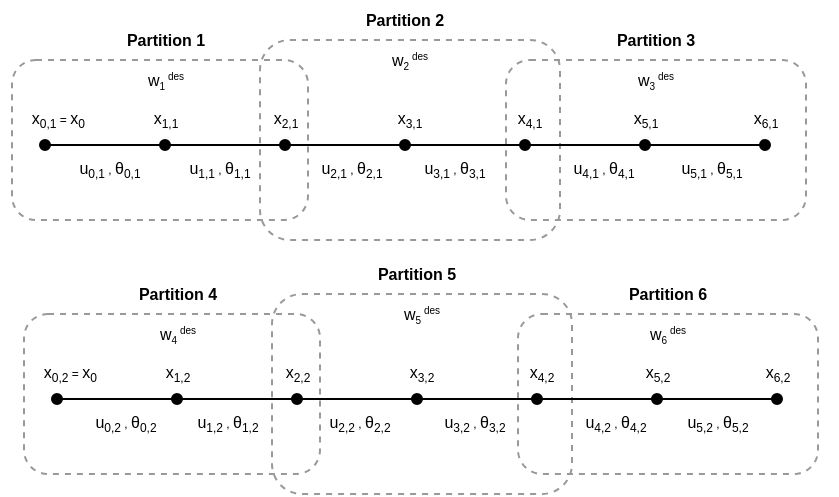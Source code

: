 <mxfile version="13.7.9" type="device"><diagram id="UR9ht8Vmbc4zCBqUrwzg" name="Page-1"><mxGraphModel dx="825" dy="473" grid="1" gridSize="10" guides="1" tooltips="1" connect="1" arrows="1" fold="1" page="1" pageScale="1" pageWidth="850" pageHeight="1100" math="0" shadow="0"><root><mxCell id="0"/><mxCell id="1" parent="0"/><mxCell id="Comk2WLAJjAw00Tv8fBS-38" value="" style="rounded=1;whiteSpace=wrap;html=1;fontSize=6;fillColor=none;strokeWidth=1;dashed=1;strokeColor=#999999;" vertex="1" parent="1"><mxGeometry x="473" y="160" width="150" height="80" as="geometry"/></mxCell><mxCell id="Comk2WLAJjAw00Tv8fBS-37" value="" style="rounded=1;whiteSpace=wrap;html=1;fontSize=6;fillColor=none;strokeWidth=1;dashed=1;strokeColor=#999999;" vertex="1" parent="1"><mxGeometry x="350" y="150" width="150" height="100" as="geometry"/></mxCell><mxCell id="Comk2WLAJjAw00Tv8fBS-36" value="" style="rounded=1;whiteSpace=wrap;html=1;fontSize=6;fillColor=none;strokeWidth=1;dashed=1;strokeColor=#999999;" vertex="1" parent="1"><mxGeometry x="226" y="160" width="148" height="80" as="geometry"/></mxCell><mxCell id="Comk2WLAJjAw00Tv8fBS-2" value="" style="ellipse;whiteSpace=wrap;html=1;aspect=fixed;fillColor=#000000;" vertex="1" parent="1"><mxGeometry x="240" y="200" width="5" height="5" as="geometry"/></mxCell><mxCell id="Comk2WLAJjAw00Tv8fBS-8" value="" style="ellipse;whiteSpace=wrap;html=1;aspect=fixed;fillColor=#000000;" vertex="1" parent="1"><mxGeometry x="360" y="200" width="5" height="5" as="geometry"/></mxCell><mxCell id="Comk2WLAJjAw00Tv8fBS-9" value="" style="endArrow=none;html=1;" edge="1" parent="1" source="Comk2WLAJjAw00Tv8fBS-10" target="Comk2WLAJjAw00Tv8fBS-8"><mxGeometry width="50" height="50" relative="1" as="geometry"><mxPoint x="245.0" y="202.496" as="sourcePoint"/><mxPoint x="480" y="202" as="targetPoint"/></mxGeometry></mxCell><mxCell id="Comk2WLAJjAw00Tv8fBS-10" value="" style="ellipse;whiteSpace=wrap;html=1;aspect=fixed;fillColor=#000000;" vertex="1" parent="1"><mxGeometry x="300" y="200" width="5" height="5" as="geometry"/></mxCell><mxCell id="Comk2WLAJjAw00Tv8fBS-11" value="" style="endArrow=none;html=1;" edge="1" parent="1" source="Comk2WLAJjAw00Tv8fBS-2" target="Comk2WLAJjAw00Tv8fBS-10"><mxGeometry width="50" height="50" relative="1" as="geometry"><mxPoint x="245" y="202.5" as="sourcePoint"/><mxPoint x="320" y="202.5" as="targetPoint"/></mxGeometry></mxCell><mxCell id="Comk2WLAJjAw00Tv8fBS-13" value="" style="ellipse;whiteSpace=wrap;html=1;aspect=fixed;fillColor=#000000;" vertex="1" parent="1"><mxGeometry x="420" y="200" width="5" height="5" as="geometry"/></mxCell><mxCell id="Comk2WLAJjAw00Tv8fBS-14" value="" style="endArrow=none;html=1;" edge="1" parent="1" source="Comk2WLAJjAw00Tv8fBS-8" target="Comk2WLAJjAw00Tv8fBS-13"><mxGeometry width="50" height="50" relative="1" as="geometry"><mxPoint x="365.0" y="202.493" as="sourcePoint"/><mxPoint x="480" y="202" as="targetPoint"/></mxGeometry></mxCell><mxCell id="Comk2WLAJjAw00Tv8fBS-15" value="" style="ellipse;whiteSpace=wrap;html=1;aspect=fixed;fillColor=#000000;" vertex="1" parent="1"><mxGeometry x="480" y="200" width="5" height="5" as="geometry"/></mxCell><mxCell id="Comk2WLAJjAw00Tv8fBS-16" value="" style="endArrow=none;html=1;" edge="1" parent="1" source="Comk2WLAJjAw00Tv8fBS-13" target="Comk2WLAJjAw00Tv8fBS-15"><mxGeometry width="50" height="50" relative="1" as="geometry"><mxPoint x="425.0" y="202.496" as="sourcePoint"/><mxPoint x="610" y="202" as="targetPoint"/></mxGeometry></mxCell><mxCell id="Comk2WLAJjAw00Tv8fBS-17" value="" style="ellipse;whiteSpace=wrap;html=1;aspect=fixed;fillColor=#000000;" vertex="1" parent="1"><mxGeometry x="540" y="200" width="5" height="5" as="geometry"/></mxCell><mxCell id="Comk2WLAJjAw00Tv8fBS-18" value="" style="endArrow=none;html=1;" edge="1" parent="1" source="Comk2WLAJjAw00Tv8fBS-15" target="Comk2WLAJjAw00Tv8fBS-17"><mxGeometry width="50" height="50" relative="1" as="geometry"><mxPoint x="485.0" y="202.495" as="sourcePoint"/><mxPoint x="610" y="202" as="targetPoint"/></mxGeometry></mxCell><mxCell id="Comk2WLAJjAw00Tv8fBS-19" value="" style="ellipse;whiteSpace=wrap;html=1;aspect=fixed;fillColor=#000000;" vertex="1" parent="1"><mxGeometry x="600" y="200" width="5" height="5" as="geometry"/></mxCell><mxCell id="Comk2WLAJjAw00Tv8fBS-20" value="" style="endArrow=none;html=1;" edge="1" parent="1" source="Comk2WLAJjAw00Tv8fBS-17" target="Comk2WLAJjAw00Tv8fBS-19"><mxGeometry width="50" height="50" relative="1" as="geometry"><mxPoint x="545.0" y="202.49" as="sourcePoint"/><mxPoint x="610" y="202" as="targetPoint"/></mxGeometry></mxCell><mxCell id="Comk2WLAJjAw00Tv8fBS-21" value="&lt;font style=&quot;font-size: 8px&quot;&gt;u&lt;/font&gt;&lt;sub style=&quot;font-size: 6px&quot;&gt;0,1&lt;/sub&gt;&lt;span style=&quot;font-size: 6px&quot;&gt;&amp;nbsp;&lt;/span&gt;&lt;span style=&quot;font-size: 6px&quot;&gt;,&amp;nbsp;&lt;/span&gt;&lt;span style=&quot;font-size: 8px&quot;&gt;θ&lt;/span&gt;&lt;sub&gt;&lt;font style=&quot;font-size: 6px&quot;&gt;0,1&lt;/font&gt;&lt;/sub&gt;" style="text;html=1;strokeColor=none;fillColor=none;align=center;verticalAlign=middle;whiteSpace=wrap;rounded=0;fontSize=6;" vertex="1" parent="1"><mxGeometry x="254.75" y="205" width="40" height="20" as="geometry"/></mxCell><mxCell id="Comk2WLAJjAw00Tv8fBS-22" value="&lt;font style=&quot;font-size: 8px&quot;&gt;x&lt;/font&gt;&lt;sub style=&quot;font-size: 6px&quot;&gt;0,1&amp;nbsp;&lt;/sub&gt;= &lt;font style=&quot;font-size: 8px&quot;&gt;x&lt;/font&gt;&lt;sub style=&quot;font-size: 6px&quot;&gt;0&lt;/sub&gt;&amp;nbsp;" style="text;html=1;strokeColor=none;fillColor=none;align=center;verticalAlign=middle;whiteSpace=wrap;rounded=0;fontSize=6;" vertex="1" parent="1"><mxGeometry x="220" y="180" width="60" height="20" as="geometry"/></mxCell><mxCell id="Comk2WLAJjAw00Tv8fBS-23" value="&lt;font style=&quot;font-size: 8px&quot;&gt;x&lt;/font&gt;&lt;sub style=&quot;font-size: 6px&quot;&gt;2,1&lt;/sub&gt;" style="text;html=1;strokeColor=none;fillColor=none;align=center;verticalAlign=middle;whiteSpace=wrap;rounded=0;fontSize=6;" vertex="1" parent="1"><mxGeometry x="332.5" y="180" width="60" height="20" as="geometry"/></mxCell><mxCell id="Comk2WLAJjAw00Tv8fBS-24" value="&lt;font style=&quot;font-size: 8px&quot;&gt;x&lt;/font&gt;&lt;sub style=&quot;font-size: 6px&quot;&gt;3,1&lt;/sub&gt;" style="text;html=1;strokeColor=none;fillColor=none;align=center;verticalAlign=middle;whiteSpace=wrap;rounded=0;fontSize=6;" vertex="1" parent="1"><mxGeometry x="395" y="180" width="60" height="20" as="geometry"/></mxCell><mxCell id="Comk2WLAJjAw00Tv8fBS-25" value="&lt;font style=&quot;font-size: 8px&quot;&gt;x&lt;/font&gt;&lt;sub style=&quot;font-size: 6px&quot;&gt;4,1&lt;/sub&gt;" style="text;html=1;strokeColor=none;fillColor=none;align=center;verticalAlign=middle;whiteSpace=wrap;rounded=0;fontSize=6;" vertex="1" parent="1"><mxGeometry x="455" y="180" width="60" height="20" as="geometry"/></mxCell><mxCell id="Comk2WLAJjAw00Tv8fBS-26" value="&lt;font style=&quot;font-size: 8px&quot;&gt;x&lt;/font&gt;&lt;sub style=&quot;font-size: 6px&quot;&gt;5,1&lt;/sub&gt;" style="text;html=1;strokeColor=none;fillColor=none;align=center;verticalAlign=middle;whiteSpace=wrap;rounded=0;fontSize=6;" vertex="1" parent="1"><mxGeometry x="512.5" y="180" width="60" height="20" as="geometry"/></mxCell><mxCell id="Comk2WLAJjAw00Tv8fBS-27" value="&lt;font style=&quot;font-size: 8px&quot;&gt;x&lt;/font&gt;&lt;sub style=&quot;font-size: 6px&quot;&gt;6,1&lt;/sub&gt;" style="text;html=1;strokeColor=none;fillColor=none;align=center;verticalAlign=middle;whiteSpace=wrap;rounded=0;fontSize=6;" vertex="1" parent="1"><mxGeometry x="572.5" y="180" width="60" height="20" as="geometry"/></mxCell><mxCell id="Comk2WLAJjAw00Tv8fBS-28" value="&lt;font style=&quot;font-size: 8px&quot;&gt;x&lt;/font&gt;&lt;sub style=&quot;font-size: 6px&quot;&gt;1,1&lt;/sub&gt;" style="text;html=1;strokeColor=none;fillColor=none;align=center;verticalAlign=middle;whiteSpace=wrap;rounded=0;fontSize=6;" vertex="1" parent="1"><mxGeometry x="272.5" y="180" width="60" height="20" as="geometry"/></mxCell><mxCell id="Comk2WLAJjAw00Tv8fBS-31" value="&lt;font style=&quot;font-size: 8px&quot;&gt;u&lt;/font&gt;&lt;sub style=&quot;font-size: 6px&quot;&gt;1,1&lt;/sub&gt;&lt;span style=&quot;font-size: 6px&quot;&gt;&amp;nbsp;&lt;/span&gt;&lt;span style=&quot;font-size: 6px&quot;&gt;,&amp;nbsp;&lt;/span&gt;&lt;span style=&quot;font-size: 8px&quot;&gt;θ&lt;/span&gt;&lt;sub&gt;&lt;font style=&quot;font-size: 6px&quot;&gt;1,1&lt;/font&gt;&lt;/sub&gt;" style="text;html=1;strokeColor=none;fillColor=none;align=center;verticalAlign=middle;whiteSpace=wrap;rounded=0;fontSize=6;" vertex="1" parent="1"><mxGeometry x="311" y="205" width="37.5" height="20" as="geometry"/></mxCell><mxCell id="Comk2WLAJjAw00Tv8fBS-32" value="&lt;font style=&quot;font-size: 8px&quot;&gt;u&lt;/font&gt;&lt;sub style=&quot;font-size: 6px&quot;&gt;2,1&lt;/sub&gt;&lt;span style=&quot;font-size: 6px&quot;&gt;&amp;nbsp;&lt;/span&gt;&lt;span style=&quot;font-size: 6px&quot;&gt;,&amp;nbsp;&lt;/span&gt;&lt;span style=&quot;font-size: 8px&quot;&gt;θ&lt;/span&gt;&lt;sub&gt;&lt;font style=&quot;font-size: 6px&quot;&gt;2,1&lt;/font&gt;&lt;/sub&gt;" style="text;html=1;strokeColor=none;fillColor=none;align=center;verticalAlign=middle;whiteSpace=wrap;rounded=0;fontSize=6;" vertex="1" parent="1"><mxGeometry x="381.25" y="205" width="30" height="20" as="geometry"/></mxCell><mxCell id="Comk2WLAJjAw00Tv8fBS-33" value="&lt;font style=&quot;font-size: 8px&quot;&gt;u&lt;/font&gt;&lt;sub style=&quot;font-size: 6px&quot;&gt;3,1&lt;/sub&gt;&lt;span style=&quot;font-size: 6px&quot;&gt;&amp;nbsp;&lt;/span&gt;&lt;span style=&quot;font-size: 6px&quot;&gt;,&amp;nbsp;&lt;/span&gt;&lt;span style=&quot;font-size: 8px&quot;&gt;θ&lt;/span&gt;&lt;sub&gt;&lt;font style=&quot;font-size: 6px&quot;&gt;3,1&lt;/font&gt;&lt;/sub&gt;" style="text;html=1;strokeColor=none;fillColor=none;align=center;verticalAlign=middle;whiteSpace=wrap;rounded=0;fontSize=6;" vertex="1" parent="1"><mxGeometry x="431" y="205" width="33" height="20" as="geometry"/></mxCell><mxCell id="Comk2WLAJjAw00Tv8fBS-34" value="&lt;font style=&quot;font-size: 8px&quot;&gt;u&lt;/font&gt;&lt;sub style=&quot;font-size: 6px&quot;&gt;4,1&lt;/sub&gt;&lt;span style=&quot;font-size: 6px&quot;&gt;&amp;nbsp;&lt;/span&gt;&lt;span style=&quot;font-size: 6px&quot;&gt;,&amp;nbsp;&lt;/span&gt;&lt;span style=&quot;font-size: 8px&quot;&gt;θ&lt;/span&gt;&lt;sub&gt;&lt;font style=&quot;font-size: 6px&quot;&gt;4,1&lt;/font&gt;&lt;/sub&gt;" style="text;html=1;strokeColor=none;fillColor=none;align=center;verticalAlign=middle;whiteSpace=wrap;rounded=0;fontSize=6;" vertex="1" parent="1"><mxGeometry x="502" y="205" width="40" height="20" as="geometry"/></mxCell><mxCell id="Comk2WLAJjAw00Tv8fBS-35" value="&lt;font style=&quot;font-size: 8px&quot;&gt;u&lt;/font&gt;&lt;sub style=&quot;font-size: 6px&quot;&gt;5,1&lt;/sub&gt;&lt;span style=&quot;font-size: 6px&quot;&gt;&amp;nbsp;&lt;/span&gt;&lt;span style=&quot;font-size: 6px&quot;&gt;,&amp;nbsp;&lt;/span&gt;&lt;span style=&quot;font-size: 8px&quot;&gt;θ&lt;/span&gt;&lt;sub&gt;&lt;font style=&quot;font-size: 6px&quot;&gt;5,1&lt;/font&gt;&lt;/sub&gt;" style="text;html=1;strokeColor=none;fillColor=none;align=center;verticalAlign=middle;whiteSpace=wrap;rounded=0;fontSize=6;" vertex="1" parent="1"><mxGeometry x="555.75" y="205" width="40" height="20" as="geometry"/></mxCell><mxCell id="Comk2WLAJjAw00Tv8fBS-39" value="&lt;font style=&quot;font-size: 8px&quot;&gt;w&lt;/font&gt;&lt;font style=&quot;font-size: 6px&quot;&gt;&lt;sub&gt;2 &lt;/sub&gt;&lt;sup&gt;des&lt;/sup&gt;&lt;/font&gt;" style="text;html=1;strokeColor=none;fillColor=none;align=center;verticalAlign=middle;whiteSpace=wrap;rounded=0;fontSize=6;" vertex="1" parent="1"><mxGeometry x="411.25" y="150" width="27.5" height="20" as="geometry"/></mxCell><mxCell id="Comk2WLAJjAw00Tv8fBS-40" value="&lt;font style=&quot;font-size: 8px&quot;&gt;w&lt;/font&gt;&lt;font style=&quot;font-size: 6px&quot;&gt;&lt;sub&gt;1&amp;nbsp;&lt;/sub&gt;&lt;sup&gt;des&lt;/sup&gt;&lt;/font&gt;" style="text;html=1;strokeColor=none;fillColor=none;align=center;verticalAlign=middle;whiteSpace=wrap;rounded=0;fontSize=6;" vertex="1" parent="1"><mxGeometry x="288.75" y="160" width="27.5" height="20" as="geometry"/></mxCell><mxCell id="Comk2WLAJjAw00Tv8fBS-41" value="&lt;font style=&quot;font-size: 8px&quot;&gt;w&lt;/font&gt;&lt;font style=&quot;font-size: 6px&quot;&gt;&lt;sub&gt;3&amp;nbsp;&lt;/sub&gt;&lt;sup&gt;des&lt;/sup&gt;&lt;/font&gt;" style="text;html=1;strokeColor=none;fillColor=none;align=center;verticalAlign=middle;whiteSpace=wrap;rounded=0;fontSize=6;" vertex="1" parent="1"><mxGeometry x="534.25" y="160" width="27.5" height="20" as="geometry"/></mxCell><mxCell id="Comk2WLAJjAw00Tv8fBS-43" value="&lt;font style=&quot;font-size: 8px&quot;&gt;Partition 1&lt;/font&gt;" style="text;html=1;strokeColor=none;fillColor=none;align=center;verticalAlign=middle;whiteSpace=wrap;rounded=0;dashed=1;fontSize=6;fontStyle=1" vertex="1" parent="1"><mxGeometry x="277.5" y="140" width="50" height="20" as="geometry"/></mxCell><mxCell id="Comk2WLAJjAw00Tv8fBS-44" value="&lt;font style=&quot;font-size: 8px&quot;&gt;Partition 2&lt;/font&gt;" style="text;html=1;strokeColor=none;fillColor=none;align=center;verticalAlign=middle;whiteSpace=wrap;rounded=0;dashed=1;fontSize=6;fontStyle=1" vertex="1" parent="1"><mxGeometry x="400" y="130" width="45" height="20" as="geometry"/></mxCell><mxCell id="Comk2WLAJjAw00Tv8fBS-45" value="&lt;font style=&quot;font-size: 8px&quot;&gt;Partition 3&lt;/font&gt;" style="text;html=1;strokeColor=none;fillColor=none;align=center;verticalAlign=middle;whiteSpace=wrap;rounded=0;dashed=1;fontSize=6;fontStyle=1" vertex="1" parent="1"><mxGeometry x="524.25" y="140" width="47.5" height="20" as="geometry"/></mxCell><mxCell id="Comk2WLAJjAw00Tv8fBS-46" value="" style="rounded=1;whiteSpace=wrap;html=1;fontSize=6;fillColor=none;strokeWidth=1;dashed=1;strokeColor=#999999;" vertex="1" parent="1"><mxGeometry x="479" y="287" width="150" height="80" as="geometry"/></mxCell><mxCell id="Comk2WLAJjAw00Tv8fBS-47" value="" style="rounded=1;whiteSpace=wrap;html=1;fontSize=6;fillColor=none;strokeWidth=1;dashed=1;strokeColor=#999999;" vertex="1" parent="1"><mxGeometry x="356" y="277" width="150" height="100" as="geometry"/></mxCell><mxCell id="Comk2WLAJjAw00Tv8fBS-48" value="" style="rounded=1;whiteSpace=wrap;html=1;fontSize=6;fillColor=none;strokeWidth=1;dashed=1;strokeColor=#999999;" vertex="1" parent="1"><mxGeometry x="232" y="287" width="148" height="80" as="geometry"/></mxCell><mxCell id="Comk2WLAJjAw00Tv8fBS-49" value="" style="ellipse;whiteSpace=wrap;html=1;aspect=fixed;fillColor=#000000;" vertex="1" parent="1"><mxGeometry x="246" y="327" width="5" height="5" as="geometry"/></mxCell><mxCell id="Comk2WLAJjAw00Tv8fBS-50" value="" style="ellipse;whiteSpace=wrap;html=1;aspect=fixed;fillColor=#000000;" vertex="1" parent="1"><mxGeometry x="366" y="327" width="5" height="5" as="geometry"/></mxCell><mxCell id="Comk2WLAJjAw00Tv8fBS-51" value="" style="endArrow=none;html=1;" edge="1" parent="1" source="Comk2WLAJjAw00Tv8fBS-52" target="Comk2WLAJjAw00Tv8fBS-50"><mxGeometry width="50" height="50" relative="1" as="geometry"><mxPoint x="251.0" y="329.496" as="sourcePoint"/><mxPoint x="486" y="329" as="targetPoint"/></mxGeometry></mxCell><mxCell id="Comk2WLAJjAw00Tv8fBS-52" value="" style="ellipse;whiteSpace=wrap;html=1;aspect=fixed;fillColor=#000000;" vertex="1" parent="1"><mxGeometry x="306" y="327" width="5" height="5" as="geometry"/></mxCell><mxCell id="Comk2WLAJjAw00Tv8fBS-53" value="" style="endArrow=none;html=1;" edge="1" parent="1" source="Comk2WLAJjAw00Tv8fBS-49" target="Comk2WLAJjAw00Tv8fBS-52"><mxGeometry width="50" height="50" relative="1" as="geometry"><mxPoint x="251" y="329.5" as="sourcePoint"/><mxPoint x="326" y="329.5" as="targetPoint"/></mxGeometry></mxCell><mxCell id="Comk2WLAJjAw00Tv8fBS-54" value="" style="ellipse;whiteSpace=wrap;html=1;aspect=fixed;fillColor=#000000;" vertex="1" parent="1"><mxGeometry x="426" y="327" width="5" height="5" as="geometry"/></mxCell><mxCell id="Comk2WLAJjAw00Tv8fBS-55" value="" style="endArrow=none;html=1;" edge="1" parent="1" source="Comk2WLAJjAw00Tv8fBS-50" target="Comk2WLAJjAw00Tv8fBS-54"><mxGeometry width="50" height="50" relative="1" as="geometry"><mxPoint x="371.0" y="329.493" as="sourcePoint"/><mxPoint x="486" y="329" as="targetPoint"/></mxGeometry></mxCell><mxCell id="Comk2WLAJjAw00Tv8fBS-56" value="" style="ellipse;whiteSpace=wrap;html=1;aspect=fixed;fillColor=#000000;" vertex="1" parent="1"><mxGeometry x="486" y="327" width="5" height="5" as="geometry"/></mxCell><mxCell id="Comk2WLAJjAw00Tv8fBS-57" value="" style="endArrow=none;html=1;" edge="1" parent="1" source="Comk2WLAJjAw00Tv8fBS-54" target="Comk2WLAJjAw00Tv8fBS-56"><mxGeometry width="50" height="50" relative="1" as="geometry"><mxPoint x="431.0" y="329.496" as="sourcePoint"/><mxPoint x="616" y="329" as="targetPoint"/></mxGeometry></mxCell><mxCell id="Comk2WLAJjAw00Tv8fBS-58" value="" style="ellipse;whiteSpace=wrap;html=1;aspect=fixed;fillColor=#000000;" vertex="1" parent="1"><mxGeometry x="546" y="327" width="5" height="5" as="geometry"/></mxCell><mxCell id="Comk2WLAJjAw00Tv8fBS-59" value="" style="endArrow=none;html=1;" edge="1" parent="1" source="Comk2WLAJjAw00Tv8fBS-56" target="Comk2WLAJjAw00Tv8fBS-58"><mxGeometry width="50" height="50" relative="1" as="geometry"><mxPoint x="491.0" y="329.495" as="sourcePoint"/><mxPoint x="616" y="329" as="targetPoint"/></mxGeometry></mxCell><mxCell id="Comk2WLAJjAw00Tv8fBS-60" value="" style="ellipse;whiteSpace=wrap;html=1;aspect=fixed;fillColor=#000000;" vertex="1" parent="1"><mxGeometry x="606" y="327" width="5" height="5" as="geometry"/></mxCell><mxCell id="Comk2WLAJjAw00Tv8fBS-61" value="" style="endArrow=none;html=1;" edge="1" parent="1" source="Comk2WLAJjAw00Tv8fBS-58" target="Comk2WLAJjAw00Tv8fBS-60"><mxGeometry width="50" height="50" relative="1" as="geometry"><mxPoint x="551.0" y="329.49" as="sourcePoint"/><mxPoint x="616" y="329" as="targetPoint"/></mxGeometry></mxCell><mxCell id="Comk2WLAJjAw00Tv8fBS-62" value="&lt;font style=&quot;font-size: 8px&quot;&gt;u&lt;/font&gt;&lt;sub style=&quot;font-size: 6px&quot;&gt;0,2&lt;/sub&gt;&lt;span style=&quot;font-size: 6px&quot;&gt;&amp;nbsp;&lt;/span&gt;&lt;span style=&quot;font-size: 6px&quot;&gt;,&amp;nbsp;&lt;/span&gt;&lt;span style=&quot;font-size: 8px&quot;&gt;θ&lt;/span&gt;&lt;sub&gt;&lt;font style=&quot;font-size: 6px&quot;&gt;0,2&lt;/font&gt;&lt;/sub&gt;" style="text;html=1;strokeColor=none;fillColor=none;align=center;verticalAlign=middle;whiteSpace=wrap;rounded=0;fontSize=6;" vertex="1" parent="1"><mxGeometry x="266" y="332" width="34" height="20" as="geometry"/></mxCell><mxCell id="Comk2WLAJjAw00Tv8fBS-63" value="&lt;font style=&quot;font-size: 8px&quot;&gt;x&lt;/font&gt;&lt;sub style=&quot;font-size: 6px&quot;&gt;0,2&amp;nbsp;&lt;/sub&gt;= &lt;font style=&quot;font-size: 8px&quot;&gt;x&lt;/font&gt;&lt;sub style=&quot;font-size: 6px&quot;&gt;0&lt;/sub&gt;&amp;nbsp;" style="text;html=1;strokeColor=none;fillColor=none;align=center;verticalAlign=middle;whiteSpace=wrap;rounded=0;fontSize=6;" vertex="1" parent="1"><mxGeometry x="226" y="307" width="60" height="20" as="geometry"/></mxCell><mxCell id="Comk2WLAJjAw00Tv8fBS-64" value="&lt;font style=&quot;font-size: 8px&quot;&gt;x&lt;/font&gt;&lt;sub style=&quot;font-size: 6px&quot;&gt;2,2&lt;/sub&gt;" style="text;html=1;strokeColor=none;fillColor=none;align=center;verticalAlign=middle;whiteSpace=wrap;rounded=0;fontSize=6;" vertex="1" parent="1"><mxGeometry x="338.5" y="307" width="60" height="20" as="geometry"/></mxCell><mxCell id="Comk2WLAJjAw00Tv8fBS-65" value="&lt;font style=&quot;font-size: 8px&quot;&gt;x&lt;/font&gt;&lt;sub style=&quot;font-size: 6px&quot;&gt;3,2&lt;/sub&gt;" style="text;html=1;strokeColor=none;fillColor=none;align=center;verticalAlign=middle;whiteSpace=wrap;rounded=0;fontSize=6;" vertex="1" parent="1"><mxGeometry x="401" y="307" width="60" height="20" as="geometry"/></mxCell><mxCell id="Comk2WLAJjAw00Tv8fBS-66" value="&lt;font style=&quot;font-size: 8px&quot;&gt;x&lt;/font&gt;&lt;sub style=&quot;font-size: 6px&quot;&gt;4,2&lt;/sub&gt;" style="text;html=1;strokeColor=none;fillColor=none;align=center;verticalAlign=middle;whiteSpace=wrap;rounded=0;fontSize=6;" vertex="1" parent="1"><mxGeometry x="461" y="307" width="60" height="20" as="geometry"/></mxCell><mxCell id="Comk2WLAJjAw00Tv8fBS-67" value="&lt;font style=&quot;font-size: 8px&quot;&gt;x&lt;/font&gt;&lt;sub style=&quot;font-size: 6px&quot;&gt;5,2&lt;/sub&gt;" style="text;html=1;strokeColor=none;fillColor=none;align=center;verticalAlign=middle;whiteSpace=wrap;rounded=0;fontSize=6;" vertex="1" parent="1"><mxGeometry x="518.5" y="307" width="60" height="20" as="geometry"/></mxCell><mxCell id="Comk2WLAJjAw00Tv8fBS-68" value="&lt;font style=&quot;font-size: 8px&quot;&gt;x&lt;/font&gt;&lt;sub style=&quot;font-size: 6px&quot;&gt;6,2&lt;/sub&gt;" style="text;html=1;strokeColor=none;fillColor=none;align=center;verticalAlign=middle;whiteSpace=wrap;rounded=0;fontSize=6;" vertex="1" parent="1"><mxGeometry x="578.5" y="307" width="60" height="20" as="geometry"/></mxCell><mxCell id="Comk2WLAJjAw00Tv8fBS-69" value="&lt;font style=&quot;font-size: 8px&quot;&gt;x&lt;/font&gt;&lt;sub style=&quot;font-size: 6px&quot;&gt;1,2&lt;/sub&gt;" style="text;html=1;strokeColor=none;fillColor=none;align=center;verticalAlign=middle;whiteSpace=wrap;rounded=0;fontSize=6;" vertex="1" parent="1"><mxGeometry x="278.5" y="307" width="60" height="20" as="geometry"/></mxCell><mxCell id="Comk2WLAJjAw00Tv8fBS-70" value="&lt;font style=&quot;font-size: 8px&quot;&gt;u&lt;/font&gt;&lt;sub style=&quot;font-size: 6px&quot;&gt;1,2&lt;/sub&gt;&lt;span style=&quot;font-size: 6px&quot;&gt;&amp;nbsp;&lt;/span&gt;&lt;span style=&quot;font-size: 6px&quot;&gt;,&amp;nbsp;&lt;/span&gt;&lt;span style=&quot;font-size: 8px&quot;&gt;θ&lt;/span&gt;&lt;sub&gt;&lt;font style=&quot;font-size: 6px&quot;&gt;1,2&lt;/font&gt;&lt;/sub&gt;" style="text;html=1;strokeColor=none;fillColor=none;align=center;verticalAlign=middle;whiteSpace=wrap;rounded=0;fontSize=6;" vertex="1" parent="1"><mxGeometry x="312.5" y="332" width="41.5" height="20" as="geometry"/></mxCell><mxCell id="Comk2WLAJjAw00Tv8fBS-71" value="&lt;font style=&quot;font-size: 8px&quot;&gt;u&lt;/font&gt;&lt;sub style=&quot;font-size: 6px&quot;&gt;2,2&lt;/sub&gt;&lt;span style=&quot;font-size: 6px&quot;&gt;&amp;nbsp;&lt;/span&gt;&lt;span style=&quot;font-size: 6px&quot;&gt;,&amp;nbsp;&lt;/span&gt;&lt;span style=&quot;font-size: 8px&quot;&gt;θ&lt;/span&gt;&lt;sub&gt;&lt;font style=&quot;font-size: 6px&quot;&gt;2,2&lt;/font&gt;&lt;/sub&gt;" style="text;html=1;strokeColor=none;fillColor=none;align=center;verticalAlign=middle;whiteSpace=wrap;rounded=0;fontSize=6;" vertex="1" parent="1"><mxGeometry x="383.25" y="332" width="34" height="20" as="geometry"/></mxCell><mxCell id="Comk2WLAJjAw00Tv8fBS-72" value="&lt;font style=&quot;font-size: 8px&quot;&gt;u&lt;/font&gt;&lt;sub style=&quot;font-size: 6px&quot;&gt;3,2&lt;/sub&gt;&lt;span style=&quot;font-size: 6px&quot;&gt;&amp;nbsp;&lt;/span&gt;&lt;span style=&quot;font-size: 6px&quot;&gt;,&amp;nbsp;&lt;/span&gt;&lt;span style=&quot;font-size: 8px&quot;&gt;θ&lt;/span&gt;&lt;sub&gt;&lt;font style=&quot;font-size: 6px&quot;&gt;3,2&lt;/font&gt;&lt;/sub&gt;" style="text;html=1;strokeColor=none;fillColor=none;align=center;verticalAlign=middle;whiteSpace=wrap;rounded=0;fontSize=6;" vertex="1" parent="1"><mxGeometry x="438.75" y="332" width="37" height="20" as="geometry"/></mxCell><mxCell id="Comk2WLAJjAw00Tv8fBS-73" value="&lt;font style=&quot;font-size: 8px&quot;&gt;u&lt;/font&gt;&lt;sub style=&quot;font-size: 6px&quot;&gt;4,2&lt;/sub&gt;&lt;span style=&quot;font-size: 6px&quot;&gt;&amp;nbsp;&lt;/span&gt;&lt;span style=&quot;font-size: 6px&quot;&gt;,&amp;nbsp;&lt;/span&gt;&lt;span style=&quot;font-size: 8px&quot;&gt;θ&lt;/span&gt;&lt;sub&gt;&lt;font style=&quot;font-size: 6px&quot;&gt;4,2&lt;/font&gt;&lt;/sub&gt;" style="text;html=1;strokeColor=none;fillColor=none;align=center;verticalAlign=middle;whiteSpace=wrap;rounded=0;fontSize=6;" vertex="1" parent="1"><mxGeometry x="511" y="332" width="34" height="20" as="geometry"/></mxCell><mxCell id="Comk2WLAJjAw00Tv8fBS-74" value="&lt;font style=&quot;font-size: 8px&quot;&gt;u&lt;/font&gt;&lt;sub style=&quot;font-size: 6px&quot;&gt;5,2&lt;/sub&gt;&lt;span style=&quot;font-size: 6px&quot;&gt;&amp;nbsp;&lt;/span&gt;&lt;span style=&quot;font-size: 6px&quot;&gt;,&amp;nbsp;&lt;/span&gt;&lt;span style=&quot;font-size: 8px&quot;&gt;θ&lt;/span&gt;&lt;sub&gt;&lt;font style=&quot;font-size: 6px&quot;&gt;5,2&lt;/font&gt;&lt;/sub&gt;" style="text;html=1;strokeColor=none;fillColor=none;align=center;verticalAlign=middle;whiteSpace=wrap;rounded=0;fontSize=6;" vertex="1" parent="1"><mxGeometry x="561.75" y="332" width="34" height="20" as="geometry"/></mxCell><mxCell id="Comk2WLAJjAw00Tv8fBS-75" value="&lt;font style=&quot;font-size: 8px&quot;&gt;w&lt;/font&gt;&lt;font style=&quot;font-size: 6px&quot;&gt;&lt;sub&gt;5&amp;nbsp;&lt;/sub&gt;&lt;sup&gt;des&lt;/sup&gt;&lt;/font&gt;" style="text;html=1;strokeColor=none;fillColor=none;align=center;verticalAlign=middle;whiteSpace=wrap;rounded=0;fontSize=6;" vertex="1" parent="1"><mxGeometry x="417.25" y="277" width="27.5" height="20" as="geometry"/></mxCell><mxCell id="Comk2WLAJjAw00Tv8fBS-76" value="&lt;font style=&quot;font-size: 8px&quot;&gt;w&lt;/font&gt;&lt;font style=&quot;font-size: 6px&quot;&gt;&lt;sub&gt;4&amp;nbsp;&lt;/sub&gt;&lt;sup&gt;des&lt;/sup&gt;&lt;/font&gt;" style="text;html=1;strokeColor=none;fillColor=none;align=center;verticalAlign=middle;whiteSpace=wrap;rounded=0;fontSize=6;" vertex="1" parent="1"><mxGeometry x="294.75" y="287" width="27.5" height="20" as="geometry"/></mxCell><mxCell id="Comk2WLAJjAw00Tv8fBS-77" value="&lt;font style=&quot;font-size: 8px&quot;&gt;w&lt;/font&gt;&lt;font style=&quot;font-size: 6px&quot;&gt;&lt;sub&gt;6&amp;nbsp;&lt;/sub&gt;&lt;sup&gt;des&lt;/sup&gt;&lt;/font&gt;" style="text;html=1;strokeColor=none;fillColor=none;align=center;verticalAlign=middle;whiteSpace=wrap;rounded=0;fontSize=6;" vertex="1" parent="1"><mxGeometry x="540.25" y="287" width="27.5" height="20" as="geometry"/></mxCell><mxCell id="Comk2WLAJjAw00Tv8fBS-78" value="&lt;font style=&quot;font-size: 8px&quot;&gt;Partition 4&lt;/font&gt;" style="text;html=1;strokeColor=none;fillColor=none;align=center;verticalAlign=middle;whiteSpace=wrap;rounded=0;dashed=1;fontSize=6;fontStyle=1" vertex="1" parent="1"><mxGeometry x="283.5" y="267" width="50" height="20" as="geometry"/></mxCell><mxCell id="Comk2WLAJjAw00Tv8fBS-79" value="&lt;font style=&quot;font-size: 8px&quot;&gt;Partition 5&lt;/font&gt;" style="text;html=1;strokeColor=none;fillColor=none;align=center;verticalAlign=middle;whiteSpace=wrap;rounded=0;dashed=1;fontSize=6;fontStyle=1" vertex="1" parent="1"><mxGeometry x="406" y="257" width="45" height="20" as="geometry"/></mxCell><mxCell id="Comk2WLAJjAw00Tv8fBS-80" value="&lt;font style=&quot;font-size: 8px&quot;&gt;Partition 6&lt;/font&gt;" style="text;html=1;strokeColor=none;fillColor=none;align=center;verticalAlign=middle;whiteSpace=wrap;rounded=0;dashed=1;fontSize=6;fontStyle=1" vertex="1" parent="1"><mxGeometry x="530.25" y="267" width="47.5" height="20" as="geometry"/></mxCell></root></mxGraphModel></diagram></mxfile>